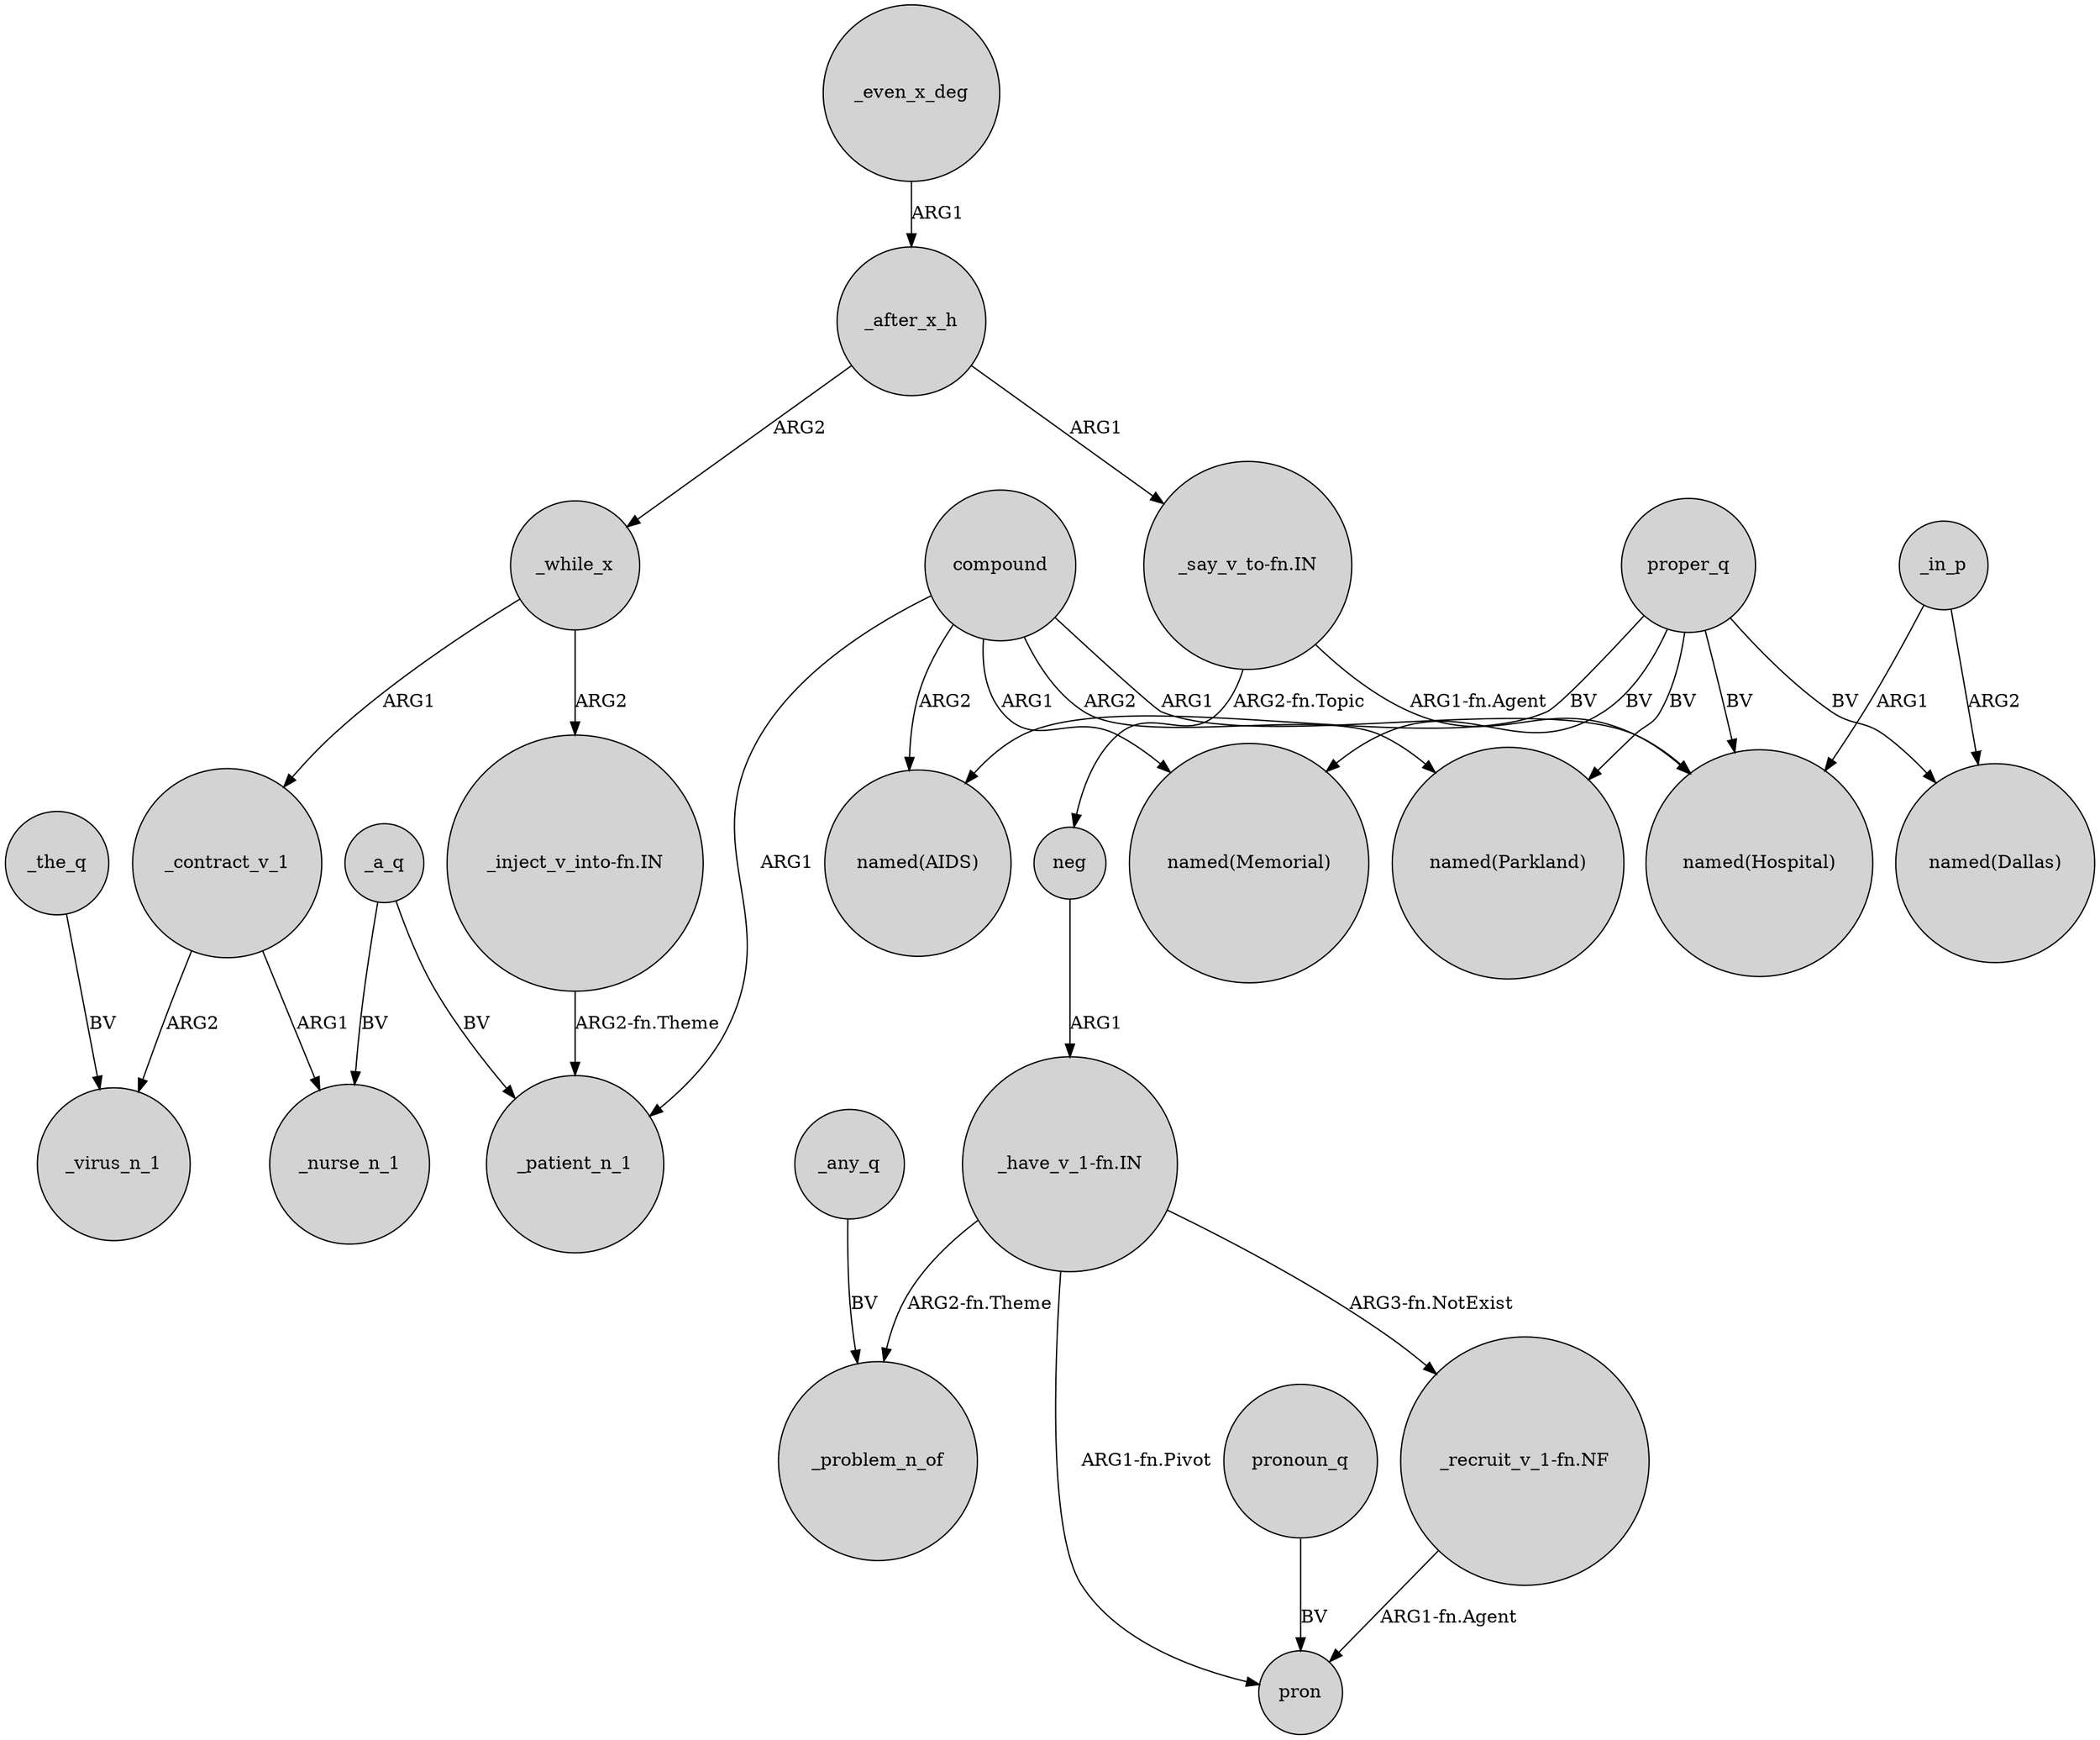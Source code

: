digraph {
	node [shape=circle style=filled]
	"_inject_v_into-fn.IN" -> _patient_n_1 [label="ARG2-fn.Theme"]
	_while_x -> "_inject_v_into-fn.IN" [label=ARG2]
	_even_x_deg -> _after_x_h [label=ARG1]
	proper_q -> "named(Parkland)" [label=BV]
	neg -> "_have_v_1-fn.IN" [label=ARG1]
	proper_q -> "named(AIDS)" [label=BV]
	_after_x_h -> "_say_v_to-fn.IN" [label=ARG1]
	"_have_v_1-fn.IN" -> _problem_n_of [label="ARG2-fn.Theme"]
	_after_x_h -> _while_x [label=ARG2]
	proper_q -> "named(Memorial)" [label=BV]
	_any_q -> _problem_n_of [label=BV]
	"_have_v_1-fn.IN" -> pron [label="ARG1-fn.Pivot"]
	_a_q -> _patient_n_1 [label=BV]
	pronoun_q -> pron [label=BV]
	_contract_v_1 -> _nurse_n_1 [label=ARG1]
	_in_p -> "named(Hospital)" [label=ARG1]
	_a_q -> _nurse_n_1 [label=BV]
	_while_x -> _contract_v_1 [label=ARG1]
	"_have_v_1-fn.IN" -> "_recruit_v_1-fn.NF" [label="ARG3-fn.NotExist"]
	compound -> "named(Hospital)" [label=ARG1]
	"_say_v_to-fn.IN" -> neg [label="ARG2-fn.Topic"]
	proper_q -> "named(Dallas)" [label=BV]
	compound -> "named(Parkland)" [label=ARG2]
	"_say_v_to-fn.IN" -> "named(Hospital)" [label="ARG1-fn.Agent"]
	proper_q -> "named(Hospital)" [label=BV]
	compound -> "named(AIDS)" [label=ARG2]
	_in_p -> "named(Dallas)" [label=ARG2]
	compound -> _patient_n_1 [label=ARG1]
	"_recruit_v_1-fn.NF" -> pron [label="ARG1-fn.Agent"]
	compound -> "named(Memorial)" [label=ARG1]
	_the_q -> _virus_n_1 [label=BV]
	_contract_v_1 -> _virus_n_1 [label=ARG2]
}
